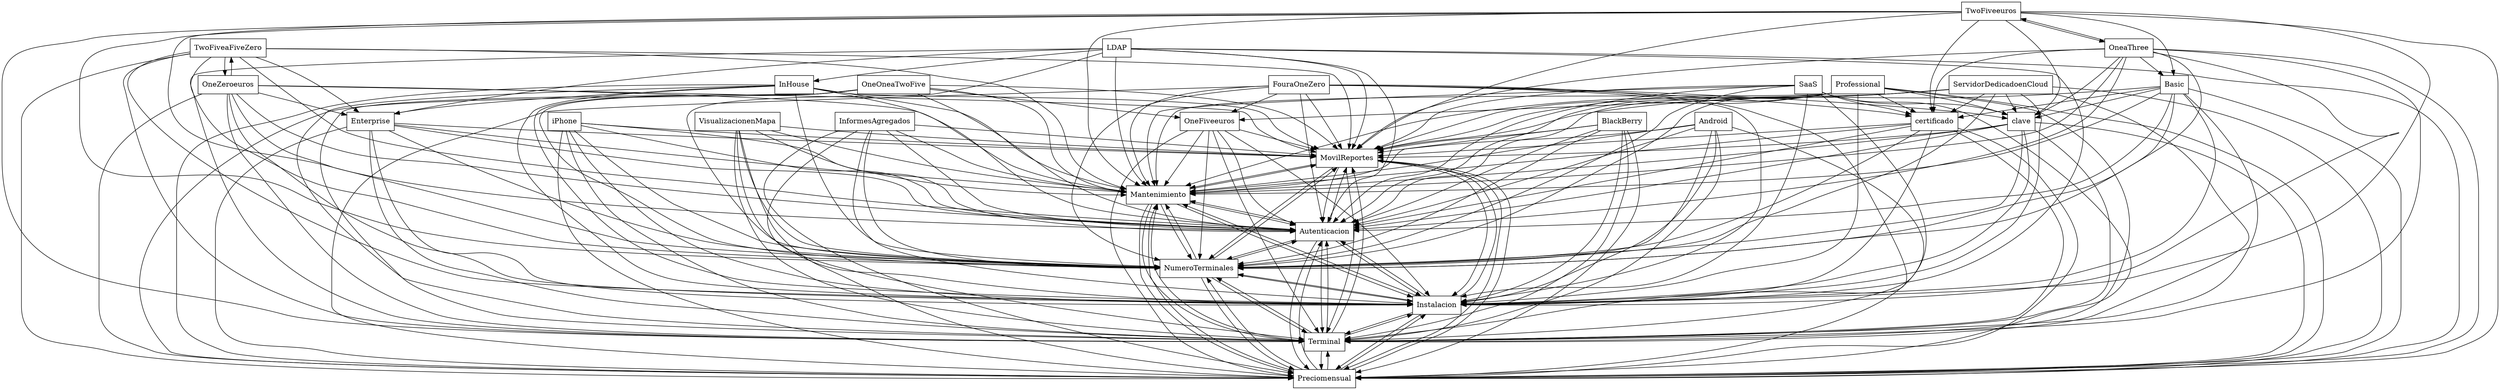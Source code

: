 digraph{
graph [rankdir=TB];
node [shape=box];
edge [arrowhead=normal];
0[label="SaaS",]
1[label="OneOneaTwoFive",]
2[label="BlackBerry",]
3[label="VisualizacionenMapa",]
4[label="MovilReportes",]
5[label="OneFiveeuros",]
6[label="TwoFiveaFiveZero",]
7[label="ServidorDedicadoenCloud",]
8[label="Professional",]
9[label="iPhone",]
10[label="TwoFiveeuros",]
11[label="clave",]
12[label="Mantenimiento",]
13[label="Preciomensual",]
14[label="FouraOneZero",]
15[label="Terminal",]
16[label="Instalacion",]
17[label="LDAP",]
18[label="InformesAgregados",]
19[label="certificado",]
20[label="OneaThree",]
21[label="NumeroTerminales",]
22[label="Basic",]
23[label="Enterprise",]
24[label="OneZeroeuros",]
25[label="Android",]
26[label="Autenticacion",]
27[label="InHouse",]
0->4[label="",]
0->11[label="",]
0->12[label="",]
0->13[label="",]
0->15[label="",]
0->16[label="",]
0->19[label="",]
0->21[label="",]
0->26[label="",]
1->4[label="",]
1->5[label="",]
1->12[label="",]
1->13[label="",]
1->15[label="",]
1->16[label="",]
1->21[label="",]
1->26[label="",]
2->4[label="",]
2->12[label="",]
2->13[label="",]
2->15[label="",]
2->16[label="",]
2->21[label="",]
2->26[label="",]
3->4[label="",]
3->12[label="",]
3->13[label="",]
3->15[label="",]
3->16[label="",]
3->21[label="",]
3->26[label="",]
4->12[label="",]
4->13[label="",]
4->15[label="",]
4->16[label="",]
4->21[label="",]
4->26[label="",]
5->4[label="",]
5->12[label="",]
5->13[label="",]
5->15[label="",]
5->16[label="",]
5->21[label="",]
5->26[label="",]
6->4[label="",]
6->12[label="",]
6->13[label="",]
6->15[label="",]
6->16[label="",]
6->21[label="",]
6->23[label="",]
6->24[label="",]
6->26[label="",]
7->4[label="",]
7->11[label="",]
7->12[label="",]
7->13[label="",]
7->15[label="",]
7->16[label="",]
7->19[label="",]
7->21[label="",]
7->26[label="",]
8->4[label="",]
8->5[label="",]
8->11[label="",]
8->12[label="",]
8->13[label="",]
8->15[label="",]
8->16[label="",]
8->19[label="",]
8->21[label="",]
8->26[label="",]
9->4[label="",]
9->12[label="",]
9->13[label="",]
9->15[label="",]
9->16[label="",]
9->21[label="",]
9->26[label="",]
10->4[label="",]
10->11[label="",]
10->12[label="",]
10->13[label="",]
10->15[label="",]
10->16[label="",]
10->19[label="",]
10->20[label="",]
10->21[label="",]
10->22[label="",]
10->26[label="",]
11->4[label="",]
11->12[label="",]
11->13[label="",]
11->15[label="",]
11->16[label="",]
11->21[label="",]
11->26[label="",]
12->4[label="",]
12->13[label="",]
12->15[label="",]
12->16[label="",]
12->21[label="",]
12->26[label="",]
13->4[label="",]
13->12[label="",]
13->15[label="",]
13->16[label="",]
13->21[label="",]
13->26[label="",]
14->4[label="",]
14->5[label="",]
14->11[label="",]
14->12[label="",]
14->13[label="",]
14->15[label="",]
14->16[label="",]
14->19[label="",]
14->21[label="",]
14->26[label="",]
15->4[label="",]
15->12[label="",]
15->13[label="",]
15->16[label="",]
15->21[label="",]
15->26[label="",]
16->4[label="",]
16->12[label="",]
16->13[label="",]
16->15[label="",]
16->21[label="",]
16->26[label="",]
17->4[label="",]
17->12[label="",]
17->13[label="",]
17->15[label="",]
17->16[label="",]
17->21[label="",]
17->23[label="",]
17->26[label="",]
17->27[label="",]
18->4[label="",]
18->12[label="",]
18->13[label="",]
18->15[label="",]
18->16[label="",]
18->21[label="",]
18->26[label="",]
19->4[label="",]
19->12[label="",]
19->13[label="",]
19->15[label="",]
19->16[label="",]
19->21[label="",]
19->26[label="",]
20->4[label="",]
20->10[label="",]
20->11[label="",]
20->12[label="",]
20->13[label="",]
20->15[label="",]
20->16[label="",]
20->19[label="",]
20->21[label="",]
20->22[label="",]
20->26[label="",]
21->4[label="",]
21->12[label="",]
21->13[label="",]
21->15[label="",]
21->16[label="",]
21->26[label="",]
22->4[label="",]
22->11[label="",]
22->12[label="",]
22->13[label="",]
22->15[label="",]
22->16[label="",]
22->19[label="",]
22->21[label="",]
22->26[label="",]
23->4[label="",]
23->12[label="",]
23->13[label="",]
23->15[label="",]
23->16[label="",]
23->21[label="",]
23->26[label="",]
24->4[label="",]
24->6[label="",]
24->12[label="",]
24->13[label="",]
24->15[label="",]
24->16[label="",]
24->21[label="",]
24->23[label="",]
24->26[label="",]
25->4[label="",]
25->12[label="",]
25->13[label="",]
25->15[label="",]
25->16[label="",]
25->21[label="",]
25->26[label="",]
26->4[label="",]
26->12[label="",]
26->13[label="",]
26->15[label="",]
26->16[label="",]
26->21[label="",]
27->4[label="",]
27->12[label="",]
27->13[label="",]
27->15[label="",]
27->16[label="",]
27->21[label="",]
27->23[label="",]
27->26[label="",]
}
